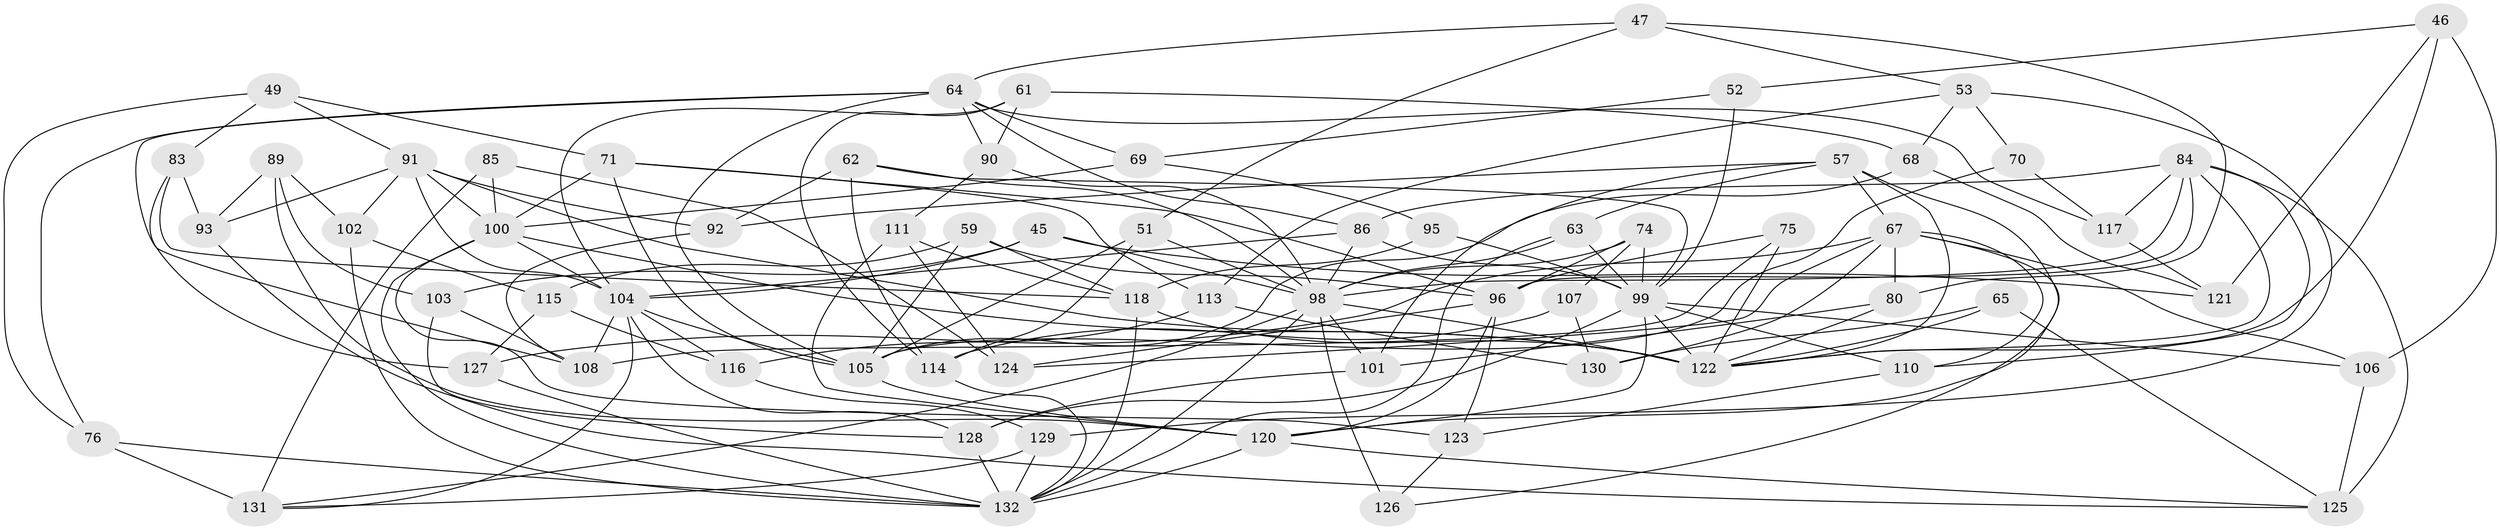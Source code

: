 // original degree distribution, {4: 1.0}
// Generated by graph-tools (version 1.1) at 2025/58/03/09/25 04:58:03]
// undirected, 66 vertices, 167 edges
graph export_dot {
graph [start="1"]
  node [color=gray90,style=filled];
  45;
  46;
  47;
  49;
  51;
  52;
  53 [super="+12"];
  57 [super="+1+33"];
  59;
  61;
  62;
  63;
  64 [super="+19+25"];
  65;
  67 [super="+29+44"];
  68;
  69;
  70;
  71 [super="+60"];
  74 [super="+9"];
  75;
  76;
  80;
  83;
  84 [super="+43"];
  85;
  86 [super="+38"];
  89;
  90;
  91 [super="+13+5"];
  92 [super="+23"];
  93;
  95;
  96 [super="+16+55+28"];
  98 [super="+24+94+78+97"];
  99 [super="+35+58"];
  100 [super="+32"];
  101;
  102;
  103;
  104 [super="+2+34+66"];
  105 [super="+3+10"];
  106;
  107;
  108 [super="+79"];
  110;
  111;
  113;
  114 [super="+30"];
  115;
  116;
  117;
  118 [super="+50+112"];
  120 [super="+26+37+54"];
  121;
  122 [super="+21+36+72+82+109"];
  123;
  124;
  125 [super="+119"];
  126;
  127;
  128 [super="+77"];
  129;
  130;
  131 [super="+81"];
  132 [super="+73"];
  45 -- 103;
  45 -- 121;
  45 -- 98;
  45 -- 104;
  46 -- 121;
  46 -- 106;
  46 -- 52;
  46 -- 122;
  47 -- 80;
  47 -- 51;
  47 -- 53;
  47 -- 64;
  49 -- 76;
  49 -- 83;
  49 -- 91;
  49 -- 71;
  51 -- 114;
  51 -- 105;
  51 -- 98;
  52 -- 69;
  52 -- 99 [weight=2];
  53 -- 70 [weight=2];
  53 -- 68;
  53 -- 129;
  53 -- 113;
  57 -- 92;
  57 -- 122 [weight=2];
  57 -- 101;
  57 -- 63;
  57 -- 120 [weight=2];
  57 -- 67;
  59 -- 115;
  59 -- 118;
  59 -- 105;
  59 -- 96;
  61 -- 90;
  61 -- 114;
  61 -- 68;
  61 -- 104;
  62 -- 92;
  62 -- 114;
  62 -- 98;
  62 -- 99;
  63 -- 99;
  63 -- 98;
  63 -- 132;
  64 -- 76;
  64 -- 105;
  64 -- 108;
  64 -- 69;
  64 -- 86;
  64 -- 90;
  64 -- 117;
  65 -- 130;
  65 -- 125;
  65 -- 122 [weight=2];
  67 -- 106;
  67 -- 124;
  67 -- 130;
  67 -- 110;
  67 -- 127;
  67 -- 80;
  67 -- 126;
  68 -- 121;
  68 -- 105;
  69 -- 95;
  69 -- 100;
  70 -- 117;
  70 -- 105;
  71 -- 113;
  71 -- 96 [weight=2];
  71 -- 105;
  71 -- 100;
  74 -- 96;
  74 -- 107;
  74 -- 98 [weight=3];
  74 -- 99;
  75 -- 96;
  75 -- 122 [weight=2];
  75 -- 108;
  76 -- 131;
  76 -- 132;
  80 -- 101;
  80 -- 122;
  83 -- 93;
  83 -- 127;
  83 -- 118;
  84 -- 86;
  84 -- 96 [weight=2];
  84 -- 98;
  84 -- 117;
  84 -- 122 [weight=2];
  84 -- 125 [weight=2];
  84 -- 110;
  85 -- 124;
  85 -- 131 [weight=2];
  85 -- 100;
  86 -- 104;
  86 -- 98 [weight=2];
  86 -- 99;
  89 -- 93;
  89 -- 102;
  89 -- 103;
  89 -- 120;
  90 -- 98;
  90 -- 111;
  91 -- 92 [weight=3];
  91 -- 102;
  91 -- 104 [weight=2];
  91 -- 93;
  91 -- 122;
  91 -- 100;
  92 -- 108;
  93 -- 125;
  95 -- 118 [weight=2];
  95 -- 99;
  96 -- 124;
  96 -- 123;
  96 -- 120;
  98 -- 101;
  98 -- 126 [weight=2];
  98 -- 122 [weight=6];
  98 -- 131;
  98 -- 132;
  99 -- 128 [weight=2];
  99 -- 120 [weight=2];
  99 -- 106;
  99 -- 110;
  99 -- 122;
  100 -- 132 [weight=2];
  100 -- 104;
  100 -- 123;
  100 -- 122 [weight=2];
  101 -- 128;
  102 -- 115;
  102 -- 132;
  103 -- 108;
  103 -- 128;
  104 -- 108 [weight=2];
  104 -- 116;
  104 -- 105;
  104 -- 128;
  104 -- 131;
  105 -- 120;
  106 -- 125;
  107 -- 114 [weight=2];
  107 -- 130;
  110 -- 123;
  111 -- 124;
  111 -- 120;
  111 -- 118;
  113 -- 130;
  113 -- 116;
  114 -- 132;
  115 -- 127;
  115 -- 116;
  116 -- 129;
  117 -- 121;
  118 -- 122 [weight=2];
  118 -- 132;
  120 -- 125;
  120 -- 132;
  123 -- 126;
  127 -- 132;
  128 -- 132;
  129 -- 131;
  129 -- 132;
}
